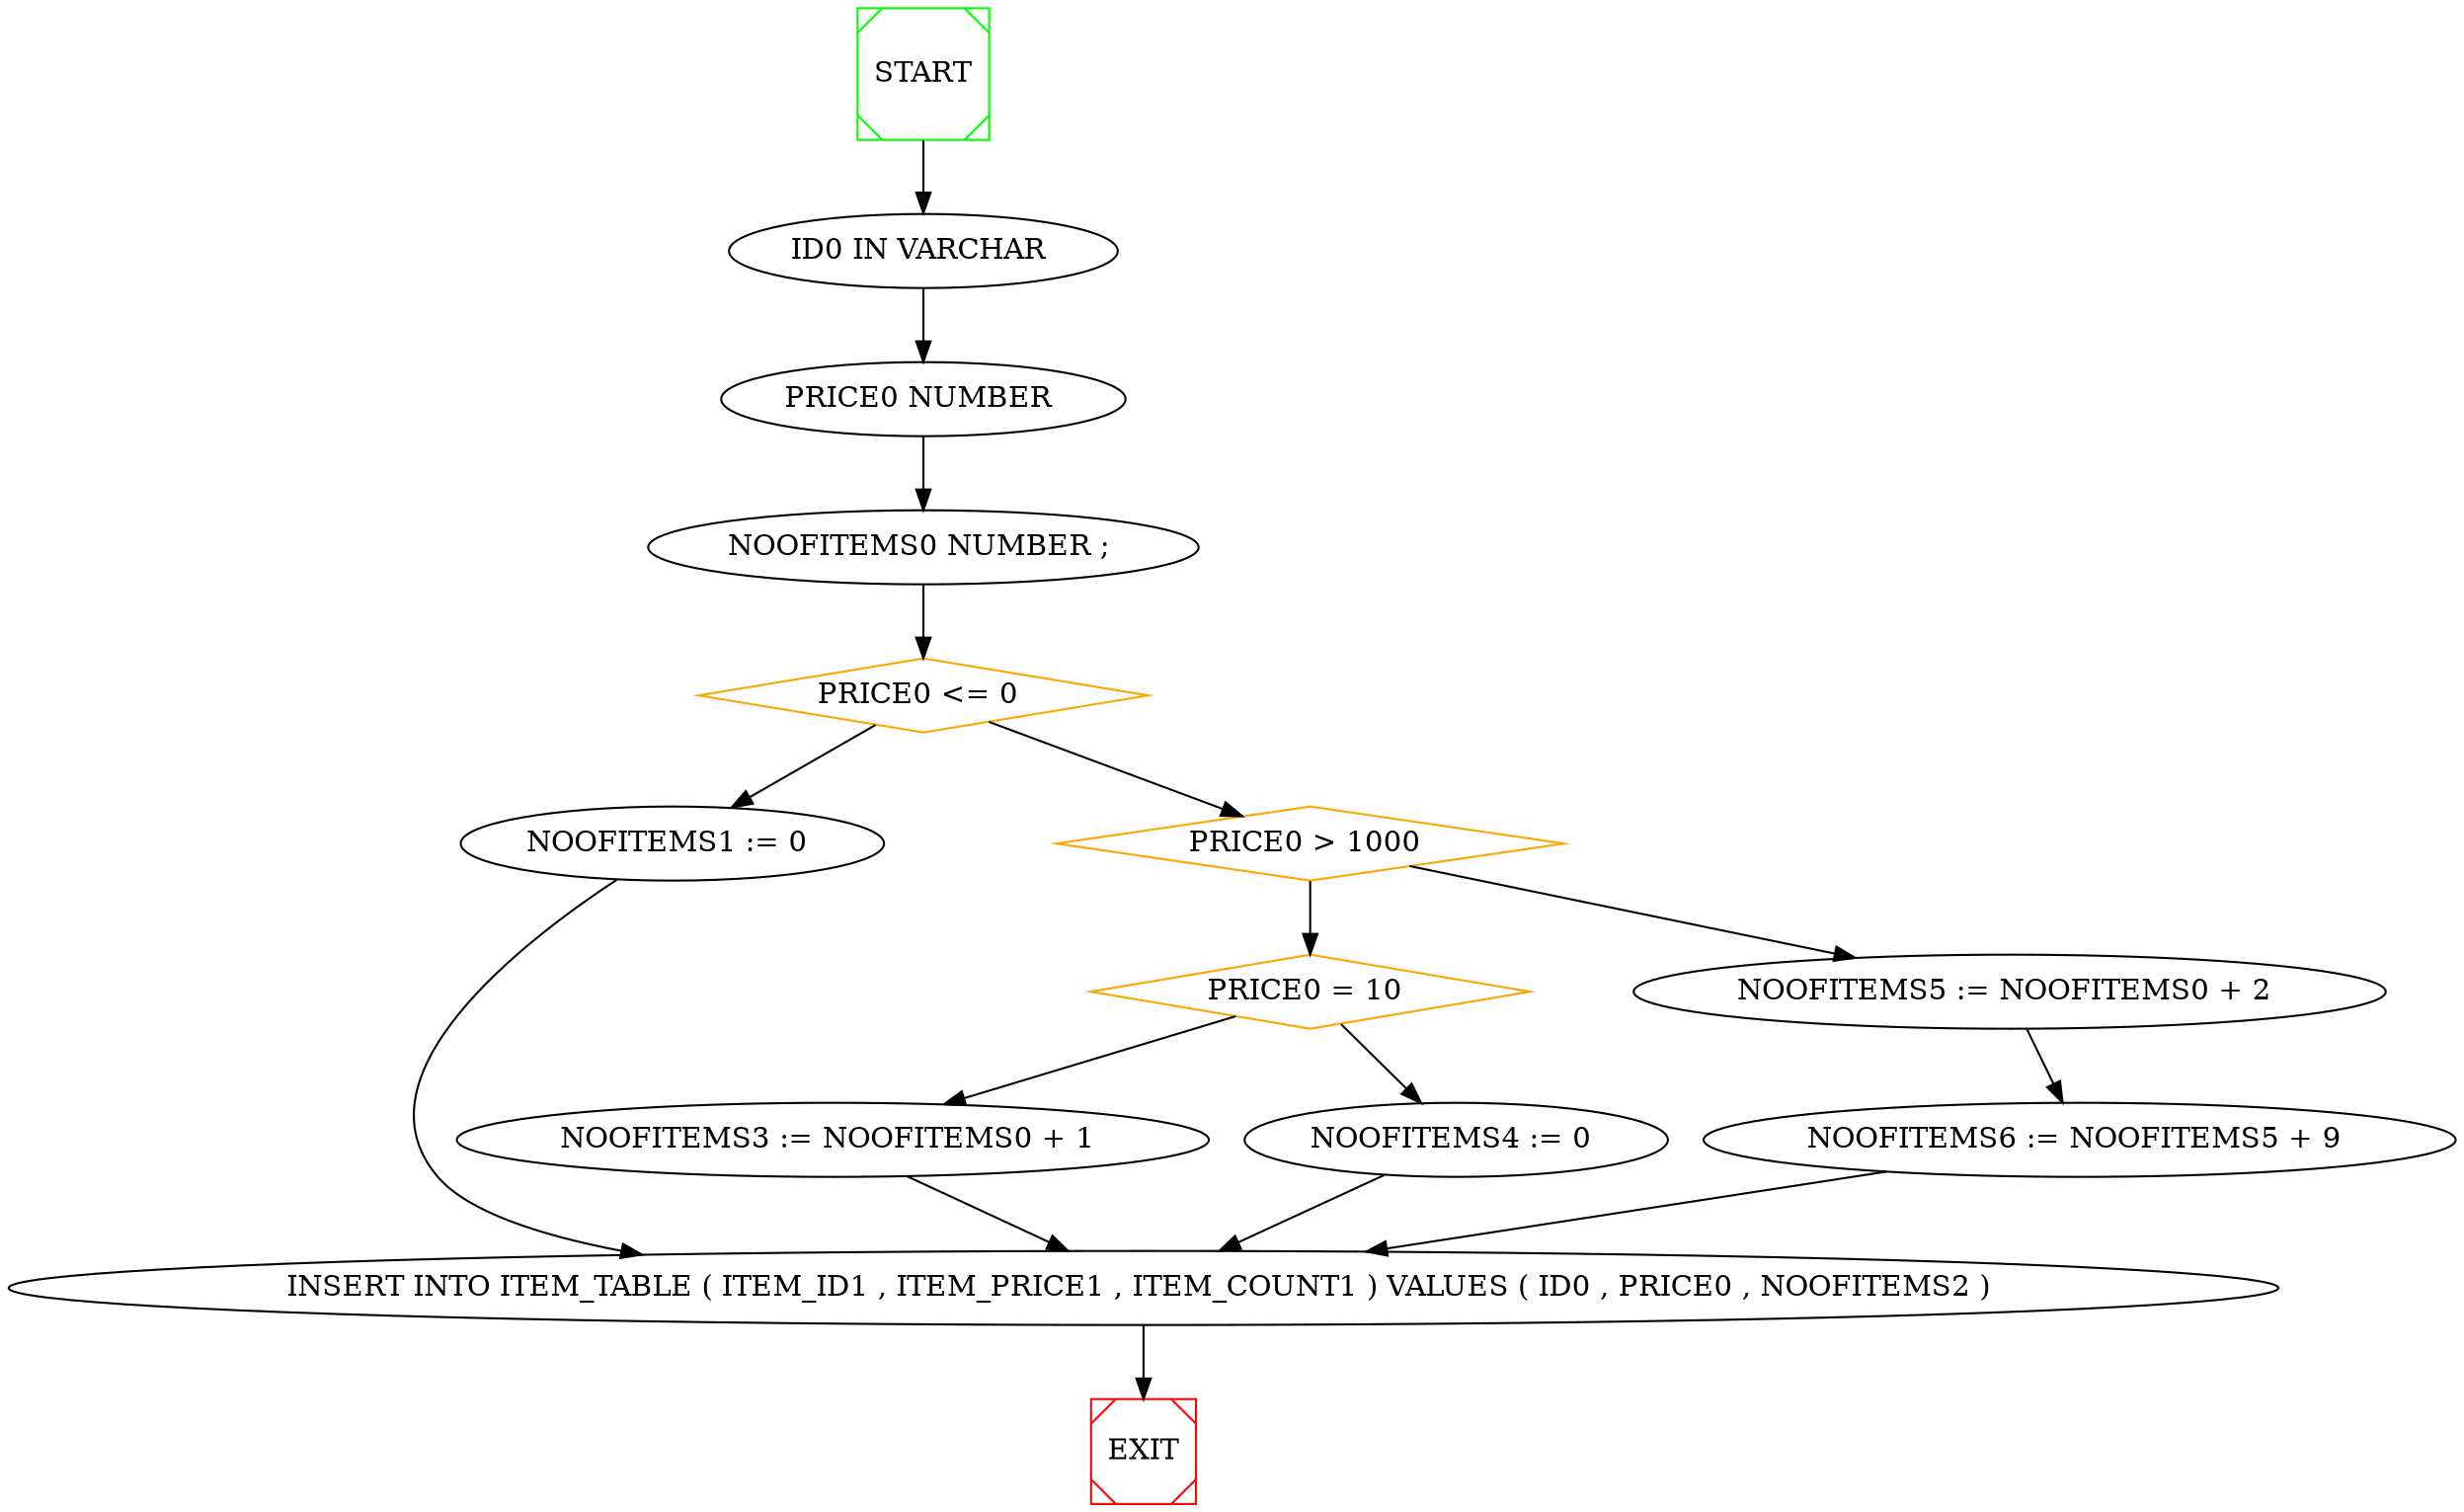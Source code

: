 digraph G {

	
	0[ label=""  ] ;
	
	0 -> 1 ;
	
	1[ label="ID0 IN VARCHAR "  ] ;
	
	1 -> 2 ;
	
	2[ label="PRICE0 NUMBER "  ] ;
	
	2 -> 3 ;
	
	3[ label="NOOFITEMS0 NUMBER ; "  ] ;
	
	3 -> 4 ;
	
	4[ label="PRICE0 <= 0 " , color=orange, shape=diamond ] ;
	
	4 -> 5 ;
	4 -> 6 ;
	
	5[ label="NOOFITEMS1 := 0 "  ] ;
	
	5 -> 12 ;
	
	6[ label="PRICE0 > 1000 " , color=orange, shape=diamond ] ;
	
	6 -> 9 ;
	6 -> 7 ;
	
	7[ label="NOOFITEMS5 := NOOFITEMS0 + 2 "  ] ;
	
	7 -> 8 ;
	
	8[ label="NOOFITEMS6 := NOOFITEMS5 + 9 "  ] ;
	
	8 -> 12 ;
	
	9[ label="PRICE0 = 10 " , color=orange, shape=diamond ] ;
	
	9 -> 10 ;
	9 -> 11 ;
	
	10[ label="NOOFITEMS3 := NOOFITEMS0 + 1 "  ] ;
	
	10 -> 12 ;
	
	11[ label="NOOFITEMS4 := 0 "  ] ;
	
	11 -> 12 ;
	
	12[ label="INSERT INTO ITEM_TABLE ( ITEM_ID1 , ITEM_PRICE1 , ITEM_COUNT1 ) VALUES ( ID0 , PRICE0 , NOOFITEMS2 ) "  ] ;
	
	0[ label="START", shape=Msquare, color=green ] ;
	12 -> EXIT ;EXIT[ shape=Msquare, color=red ] ;
	
}